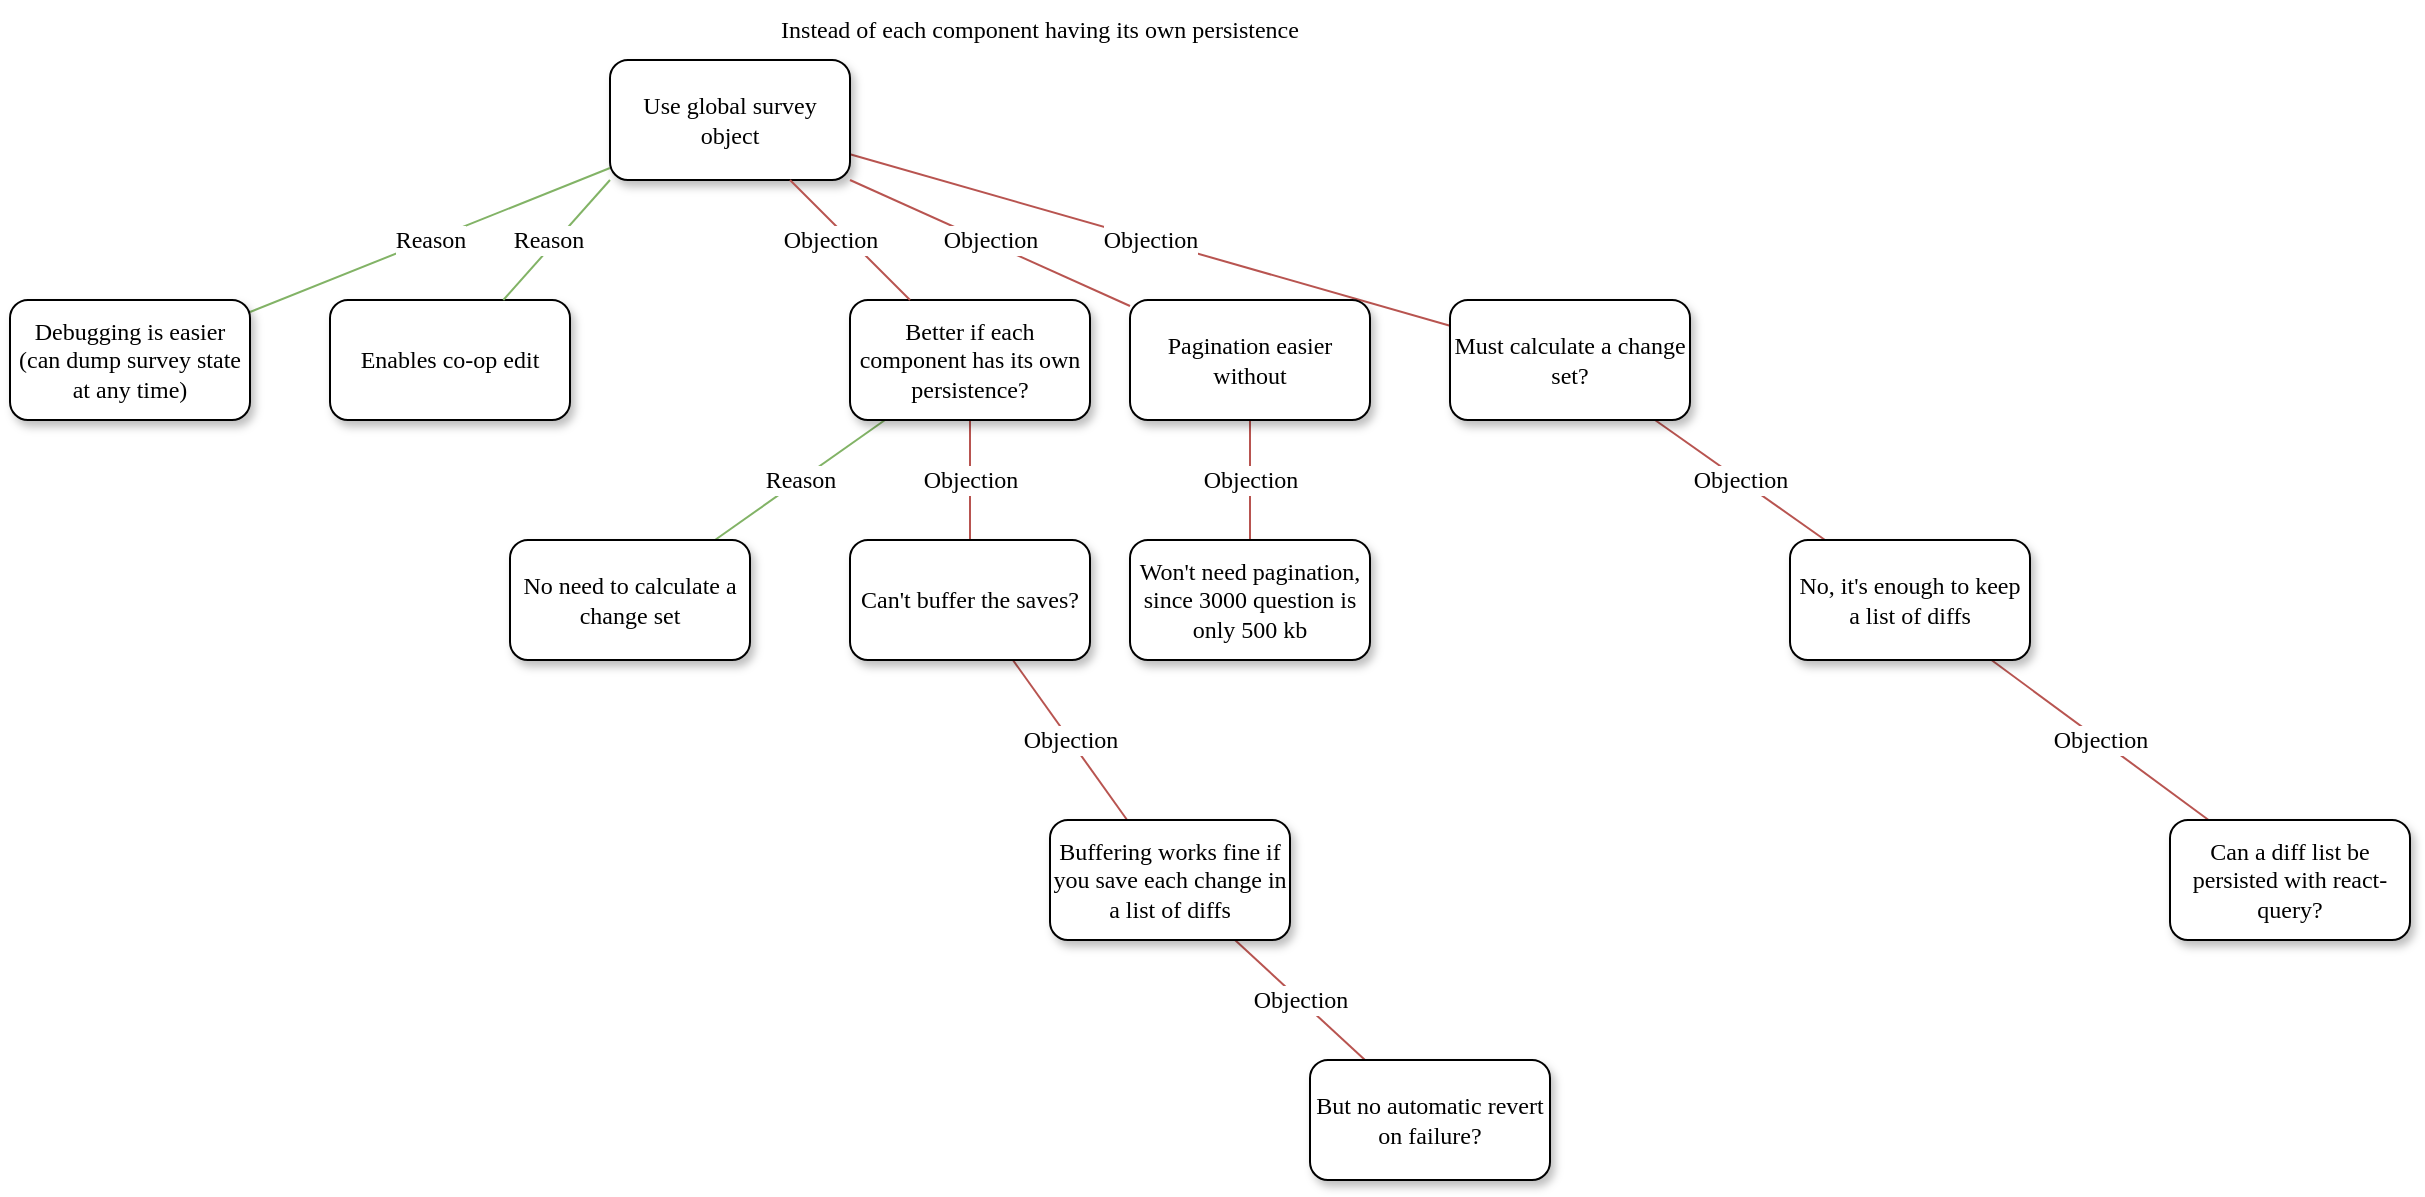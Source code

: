 <mxfile version="20.2.6" type="github">
  <diagram name="Page-1" id="10a91c8b-09ff-31b1-d368-03940ed4cc9e">
    <mxGraphModel dx="1422" dy="761" grid="1" gridSize="10" guides="1" tooltips="1" connect="1" arrows="1" fold="1" page="1" pageScale="1" pageWidth="1100" pageHeight="850" background="none" math="0" shadow="0">
      <root>
        <mxCell id="0" />
        <mxCell id="1" parent="0" />
        <mxCell id="q3-LoGvM8khBbAgoycWg-7" value="Objection" style="edgeStyle=none;rounded=0;orthogonalLoop=1;jettySize=auto;html=1;labelBackgroundColor=default;fontFamily=Verdana;fontSize=12;endArrow=none;endFill=0;fillColor=#f8cecc;strokeColor=#b85450;" edge="1" parent="1" source="62893188c0fa7362-1" target="q3-LoGvM8khBbAgoycWg-6">
          <mxGeometry relative="1" as="geometry" />
        </mxCell>
        <mxCell id="q3-LoGvM8khBbAgoycWg-14" value="Reason" style="edgeStyle=none;rounded=0;orthogonalLoop=1;jettySize=auto;html=1;labelBackgroundColor=default;fontFamily=Verdana;fontSize=12;endArrow=none;endFill=0;fillColor=#d5e8d4;strokeColor=#82b366;" edge="1" parent="1" source="62893188c0fa7362-1" target="q3-LoGvM8khBbAgoycWg-13">
          <mxGeometry relative="1" as="geometry" />
        </mxCell>
        <mxCell id="62893188c0fa7362-1" value="Use global survey object" style="whiteSpace=wrap;html=1;rounded=1;shadow=1;labelBackgroundColor=none;strokeWidth=1;fontFamily=Verdana;fontSize=12;align=center;" parent="1" vertex="1">
          <mxGeometry x="610" y="50" width="120" height="60" as="geometry" />
        </mxCell>
        <mxCell id="ilNP-EHQufTqVbx1UCEy-7" value="Objection" style="orthogonalLoop=1;jettySize=auto;html=1;shadow=0;exitX=1;exitY=1;exitDx=0;exitDy=0;endArrow=none;endFill=0;rounded=0;fillColor=#f8cecc;strokeColor=#b85450;fontFamily=Verdana;fontSize=12;" parent="1" source="62893188c0fa7362-1" target="ilNP-EHQufTqVbx1UCEy-6" edge="1">
          <mxGeometry x="-0.008" y="1" relative="1" as="geometry">
            <mxPoint as="offset" />
          </mxGeometry>
        </mxCell>
        <mxCell id="62893188c0fa7362-2" value="Enables co-op edit" style="whiteSpace=wrap;html=1;rounded=1;shadow=1;labelBackgroundColor=none;strokeWidth=1;fontFamily=Verdana;fontSize=12;align=center;" parent="1" vertex="1">
          <mxGeometry x="470" y="170" width="120" height="60" as="geometry" />
        </mxCell>
        <mxCell id="q3-LoGvM8khBbAgoycWg-10" value="Reason" style="edgeStyle=none;rounded=0;orthogonalLoop=1;jettySize=auto;html=1;labelBackgroundColor=default;fontFamily=Verdana;fontSize=12;endArrow=none;endFill=0;fillColor=#d5e8d4;strokeColor=#82b366;" edge="1" parent="1" source="62893188c0fa7362-3" target="q3-LoGvM8khBbAgoycWg-9">
          <mxGeometry relative="1" as="geometry" />
        </mxCell>
        <mxCell id="q3-LoGvM8khBbAgoycWg-16" value="Objection" style="edgeStyle=none;rounded=0;orthogonalLoop=1;jettySize=auto;html=1;labelBackgroundColor=default;fontFamily=Verdana;fontSize=12;endArrow=none;endFill=0;fillColor=#f8cecc;strokeColor=#b85450;" edge="1" parent="1" source="62893188c0fa7362-3" target="q3-LoGvM8khBbAgoycWg-15">
          <mxGeometry relative="1" as="geometry" />
        </mxCell>
        <mxCell id="62893188c0fa7362-3" value="Better if each component has its own persistence?" style="whiteSpace=wrap;html=1;rounded=1;shadow=1;labelBackgroundColor=none;strokeWidth=1;fontFamily=Verdana;fontSize=12;align=center;" parent="1" vertex="1">
          <mxGeometry x="730" y="170" width="120" height="60" as="geometry" />
        </mxCell>
        <mxCell id="62893188c0fa7362-4" value="Objection" style="rounded=0;html=1;labelBackgroundColor=default;startArrow=none;startFill=0;startSize=5;endArrow=none;endFill=0;endSize=5;jettySize=auto;orthogonalLoop=1;strokeWidth=1;fontFamily=Verdana;fontSize=12;fillColor=#f8cecc;strokeColor=#b85450;fontColor=default;" parent="1" source="62893188c0fa7362-1" target="62893188c0fa7362-3" edge="1">
          <mxGeometry x="-0.167" y="-7" relative="1" as="geometry">
            <mxPoint as="offset" />
          </mxGeometry>
        </mxCell>
        <mxCell id="62893188c0fa7362-5" value="&lt;div&gt;Reason&lt;/div&gt;" style="rounded=0;html=1;labelBackgroundColor=default;startArrow=none;startFill=0;startSize=5;endArrow=none;endFill=0;endSize=5;jettySize=auto;orthogonalLoop=1;strokeWidth=1;fontFamily=Verdana;fontSize=12;exitX=0;exitY=1;exitDx=0;exitDy=0;fillColor=#d5e8d4;strokeColor=#82b366;" parent="1" source="62893188c0fa7362-1" target="62893188c0fa7362-2" edge="1">
          <mxGeometry x="0.055" y="-2" relative="1" as="geometry">
            <mxPoint x="-1" as="offset" />
          </mxGeometry>
        </mxCell>
        <mxCell id="q3-LoGvM8khBbAgoycWg-5" value="&lt;div style=&quot;font-size: 12px;&quot;&gt;Objection&lt;/div&gt;" style="rounded=0;orthogonalLoop=1;jettySize=auto;html=1;endArrow=none;endFill=0;fillColor=#f8cecc;strokeColor=#b85450;fontFamily=Verdana;fontSize=12;" edge="1" parent="1" source="ilNP-EHQufTqVbx1UCEy-6" target="q3-LoGvM8khBbAgoycWg-4">
          <mxGeometry relative="1" as="geometry" />
        </mxCell>
        <mxCell id="ilNP-EHQufTqVbx1UCEy-6" value="Pagination easier without" style="whiteSpace=wrap;html=1;rounded=1;shadow=1;labelBackgroundColor=none;strokeWidth=1;fontFamily=Verdana;fontSize=12;align=center;" parent="1" vertex="1">
          <mxGeometry x="870" y="170" width="120" height="60" as="geometry" />
        </mxCell>
        <mxCell id="q3-LoGvM8khBbAgoycWg-4" value="Won&#39;t need pagination, since 3000 question is only 500 kb" style="whiteSpace=wrap;html=1;rounded=1;shadow=1;labelBackgroundColor=none;strokeWidth=1;fontFamily=Verdana;fontSize=12;align=center;" vertex="1" parent="1">
          <mxGeometry x="870" y="290" width="120" height="60" as="geometry" />
        </mxCell>
        <mxCell id="q3-LoGvM8khBbAgoycWg-12" value="Objection" style="edgeStyle=none;rounded=0;orthogonalLoop=1;jettySize=auto;html=1;labelBackgroundColor=default;fontFamily=Verdana;fontSize=12;endArrow=none;endFill=0;fillColor=#f8cecc;strokeColor=#b85450;" edge="1" parent="1" source="q3-LoGvM8khBbAgoycWg-6" target="q3-LoGvM8khBbAgoycWg-11">
          <mxGeometry relative="1" as="geometry" />
        </mxCell>
        <mxCell id="q3-LoGvM8khBbAgoycWg-6" value="Must calculate a change set?" style="whiteSpace=wrap;html=1;rounded=1;shadow=1;labelBackgroundColor=none;strokeWidth=1;fontFamily=Verdana;fontSize=12;align=center;" vertex="1" parent="1">
          <mxGeometry x="1030" y="170" width="120" height="60" as="geometry" />
        </mxCell>
        <mxCell id="q3-LoGvM8khBbAgoycWg-8" value="Instead of each component having its own persistence" style="text;html=1;strokeColor=none;fillColor=none;align=center;verticalAlign=middle;whiteSpace=wrap;rounded=0;fontFamily=Verdana;fontSize=12;" vertex="1" parent="1">
          <mxGeometry x="690" y="20" width="270" height="30" as="geometry" />
        </mxCell>
        <mxCell id="q3-LoGvM8khBbAgoycWg-9" value="No need to calculate a change set" style="whiteSpace=wrap;html=1;rounded=1;shadow=1;labelBackgroundColor=none;strokeWidth=1;fontFamily=Verdana;fontSize=12;align=center;" vertex="1" parent="1">
          <mxGeometry x="560" y="290" width="120" height="60" as="geometry" />
        </mxCell>
        <mxCell id="q3-LoGvM8khBbAgoycWg-22" value="Objection" style="edgeStyle=none;rounded=0;orthogonalLoop=1;jettySize=auto;html=1;labelBackgroundColor=default;fontFamily=Verdana;fontSize=12;endArrow=none;endFill=0;fillColor=#f8cecc;strokeColor=#b85450;" edge="1" parent="1" source="q3-LoGvM8khBbAgoycWg-11" target="q3-LoGvM8khBbAgoycWg-21">
          <mxGeometry relative="1" as="geometry" />
        </mxCell>
        <mxCell id="q3-LoGvM8khBbAgoycWg-11" value="No, it&#39;s enough to keep a list of diffs" style="whiteSpace=wrap;html=1;rounded=1;shadow=1;labelBackgroundColor=none;strokeWidth=1;fontFamily=Verdana;fontSize=12;align=center;" vertex="1" parent="1">
          <mxGeometry x="1200" y="290" width="120" height="60" as="geometry" />
        </mxCell>
        <mxCell id="q3-LoGvM8khBbAgoycWg-13" value="Debugging is easier (can dump survey state at any time)" style="whiteSpace=wrap;html=1;rounded=1;shadow=1;labelBackgroundColor=none;strokeWidth=1;fontFamily=Verdana;fontSize=12;align=center;" vertex="1" parent="1">
          <mxGeometry x="310" y="170" width="120" height="60" as="geometry" />
        </mxCell>
        <mxCell id="q3-LoGvM8khBbAgoycWg-18" value="Objection" style="edgeStyle=none;rounded=0;orthogonalLoop=1;jettySize=auto;html=1;labelBackgroundColor=default;fontFamily=Verdana;fontSize=12;endArrow=none;endFill=0;fillColor=#f8cecc;strokeColor=#b85450;" edge="1" parent="1" source="q3-LoGvM8khBbAgoycWg-15" target="q3-LoGvM8khBbAgoycWg-17">
          <mxGeometry relative="1" as="geometry" />
        </mxCell>
        <mxCell id="q3-LoGvM8khBbAgoycWg-15" value="Can&#39;t buffer the saves?" style="whiteSpace=wrap;html=1;rounded=1;shadow=1;labelBackgroundColor=none;strokeWidth=1;fontFamily=Verdana;fontSize=12;align=center;" vertex="1" parent="1">
          <mxGeometry x="730" y="290" width="120" height="60" as="geometry" />
        </mxCell>
        <mxCell id="q3-LoGvM8khBbAgoycWg-20" value="Objection" style="edgeStyle=none;rounded=0;orthogonalLoop=1;jettySize=auto;html=1;labelBackgroundColor=default;fontFamily=Verdana;fontSize=12;endArrow=none;endFill=0;fillColor=#f8cecc;strokeColor=#b85450;" edge="1" parent="1" source="q3-LoGvM8khBbAgoycWg-17" target="q3-LoGvM8khBbAgoycWg-19">
          <mxGeometry relative="1" as="geometry" />
        </mxCell>
        <mxCell id="q3-LoGvM8khBbAgoycWg-17" value="Buffering works fine if you save each change in a list of diffs" style="whiteSpace=wrap;html=1;rounded=1;shadow=1;labelBackgroundColor=none;strokeWidth=1;fontFamily=Verdana;fontSize=12;align=center;" vertex="1" parent="1">
          <mxGeometry x="830" y="430" width="120" height="60" as="geometry" />
        </mxCell>
        <mxCell id="q3-LoGvM8khBbAgoycWg-19" value="But no automatic revert on failure?" style="whiteSpace=wrap;html=1;rounded=1;shadow=1;labelBackgroundColor=none;strokeWidth=1;fontFamily=Verdana;fontSize=12;align=center;" vertex="1" parent="1">
          <mxGeometry x="960" y="550" width="120" height="60" as="geometry" />
        </mxCell>
        <mxCell id="q3-LoGvM8khBbAgoycWg-21" value="Can a diff list be persisted with react-query?" style="whiteSpace=wrap;html=1;rounded=1;shadow=1;labelBackgroundColor=none;strokeWidth=1;fontFamily=Verdana;fontSize=12;align=center;" vertex="1" parent="1">
          <mxGeometry x="1390" y="430" width="120" height="60" as="geometry" />
        </mxCell>
      </root>
    </mxGraphModel>
  </diagram>
</mxfile>
